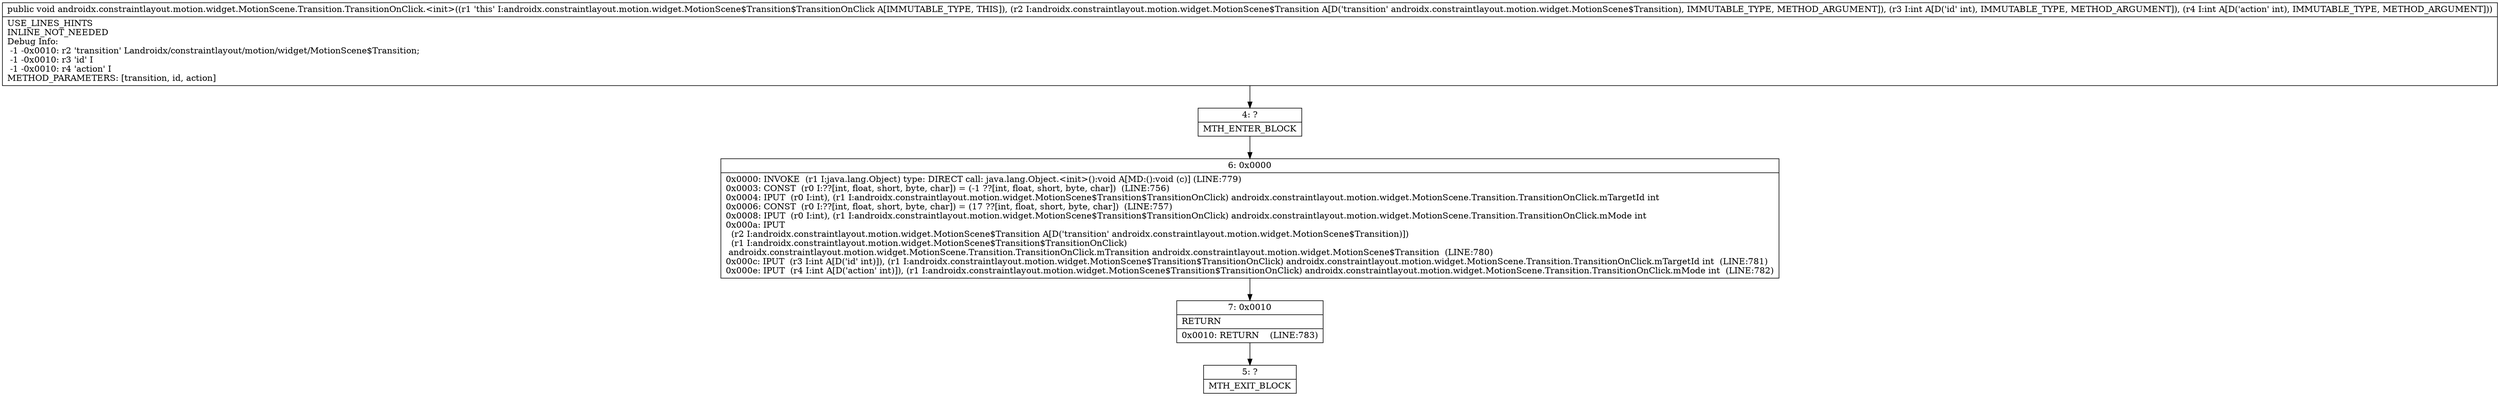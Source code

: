digraph "CFG forandroidx.constraintlayout.motion.widget.MotionScene.Transition.TransitionOnClick.\<init\>(Landroidx\/constraintlayout\/motion\/widget\/MotionScene$Transition;II)V" {
Node_4 [shape=record,label="{4\:\ ?|MTH_ENTER_BLOCK\l}"];
Node_6 [shape=record,label="{6\:\ 0x0000|0x0000: INVOKE  (r1 I:java.lang.Object) type: DIRECT call: java.lang.Object.\<init\>():void A[MD:():void (c)] (LINE:779)\l0x0003: CONST  (r0 I:??[int, float, short, byte, char]) = (\-1 ??[int, float, short, byte, char])  (LINE:756)\l0x0004: IPUT  (r0 I:int), (r1 I:androidx.constraintlayout.motion.widget.MotionScene$Transition$TransitionOnClick) androidx.constraintlayout.motion.widget.MotionScene.Transition.TransitionOnClick.mTargetId int \l0x0006: CONST  (r0 I:??[int, float, short, byte, char]) = (17 ??[int, float, short, byte, char])  (LINE:757)\l0x0008: IPUT  (r0 I:int), (r1 I:androidx.constraintlayout.motion.widget.MotionScene$Transition$TransitionOnClick) androidx.constraintlayout.motion.widget.MotionScene.Transition.TransitionOnClick.mMode int \l0x000a: IPUT  \l  (r2 I:androidx.constraintlayout.motion.widget.MotionScene$Transition A[D('transition' androidx.constraintlayout.motion.widget.MotionScene$Transition)])\l  (r1 I:androidx.constraintlayout.motion.widget.MotionScene$Transition$TransitionOnClick)\l androidx.constraintlayout.motion.widget.MotionScene.Transition.TransitionOnClick.mTransition androidx.constraintlayout.motion.widget.MotionScene$Transition  (LINE:780)\l0x000c: IPUT  (r3 I:int A[D('id' int)]), (r1 I:androidx.constraintlayout.motion.widget.MotionScene$Transition$TransitionOnClick) androidx.constraintlayout.motion.widget.MotionScene.Transition.TransitionOnClick.mTargetId int  (LINE:781)\l0x000e: IPUT  (r4 I:int A[D('action' int)]), (r1 I:androidx.constraintlayout.motion.widget.MotionScene$Transition$TransitionOnClick) androidx.constraintlayout.motion.widget.MotionScene.Transition.TransitionOnClick.mMode int  (LINE:782)\l}"];
Node_7 [shape=record,label="{7\:\ 0x0010|RETURN\l|0x0010: RETURN    (LINE:783)\l}"];
Node_5 [shape=record,label="{5\:\ ?|MTH_EXIT_BLOCK\l}"];
MethodNode[shape=record,label="{public void androidx.constraintlayout.motion.widget.MotionScene.Transition.TransitionOnClick.\<init\>((r1 'this' I:androidx.constraintlayout.motion.widget.MotionScene$Transition$TransitionOnClick A[IMMUTABLE_TYPE, THIS]), (r2 I:androidx.constraintlayout.motion.widget.MotionScene$Transition A[D('transition' androidx.constraintlayout.motion.widget.MotionScene$Transition), IMMUTABLE_TYPE, METHOD_ARGUMENT]), (r3 I:int A[D('id' int), IMMUTABLE_TYPE, METHOD_ARGUMENT]), (r4 I:int A[D('action' int), IMMUTABLE_TYPE, METHOD_ARGUMENT]))  | USE_LINES_HINTS\lINLINE_NOT_NEEDED\lDebug Info:\l  \-1 \-0x0010: r2 'transition' Landroidx\/constraintlayout\/motion\/widget\/MotionScene$Transition;\l  \-1 \-0x0010: r3 'id' I\l  \-1 \-0x0010: r4 'action' I\lMETHOD_PARAMETERS: [transition, id, action]\l}"];
MethodNode -> Node_4;Node_4 -> Node_6;
Node_6 -> Node_7;
Node_7 -> Node_5;
}

